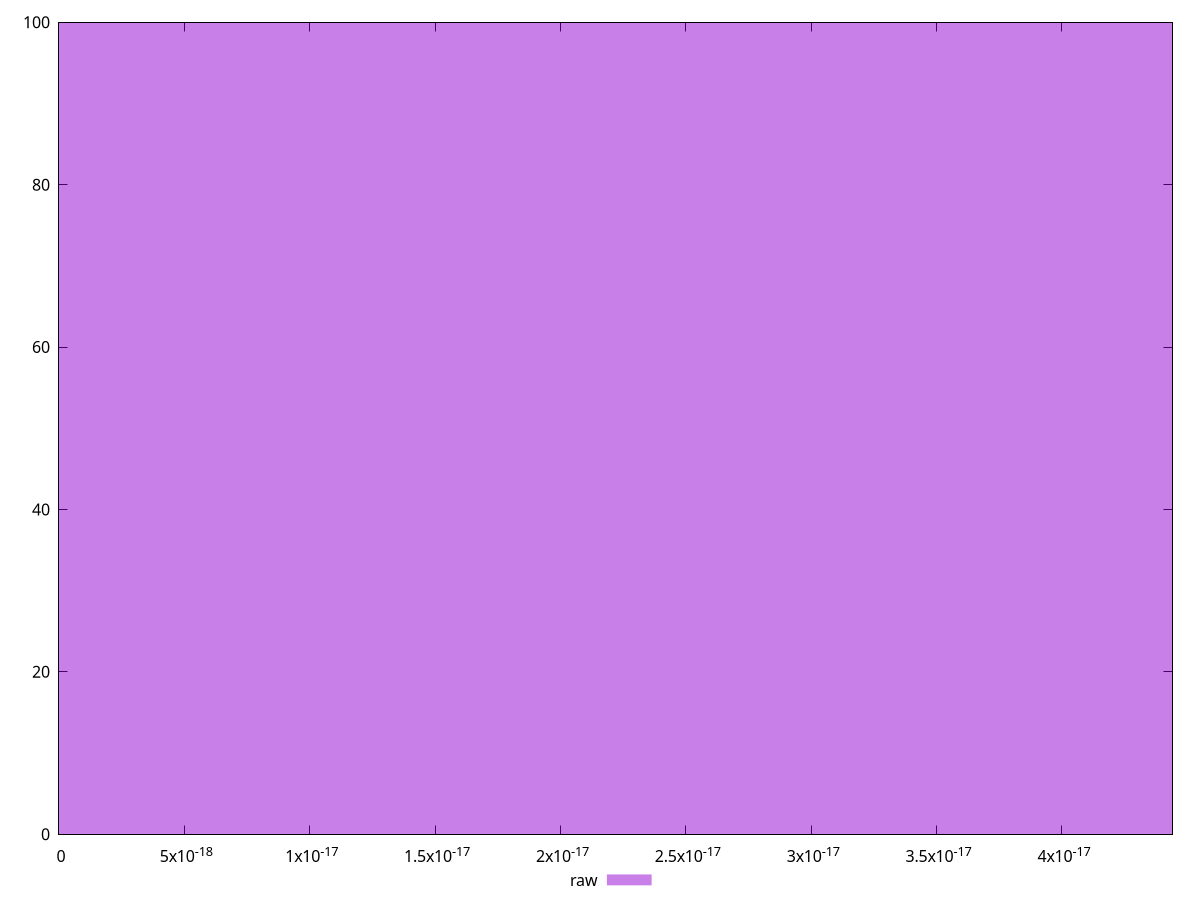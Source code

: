 reset

$raw <<EOF
0 100
EOF

set key outside below
set boxwidth 0.1
set xrange [0:4.4408920985006264e-17]
set yrange [0:100]
set trange [0:100]
set style fill transparent solid 0.5 noborder
set terminal svg size 640, 490 enhanced background rgb 'white'
set output "report_00025_2021-02-22T21:38:55.199Z/meta/score-difference/samples/pages+cached+noadtech/raw/histogram.svg"

plot $raw title "raw" with boxes

reset
